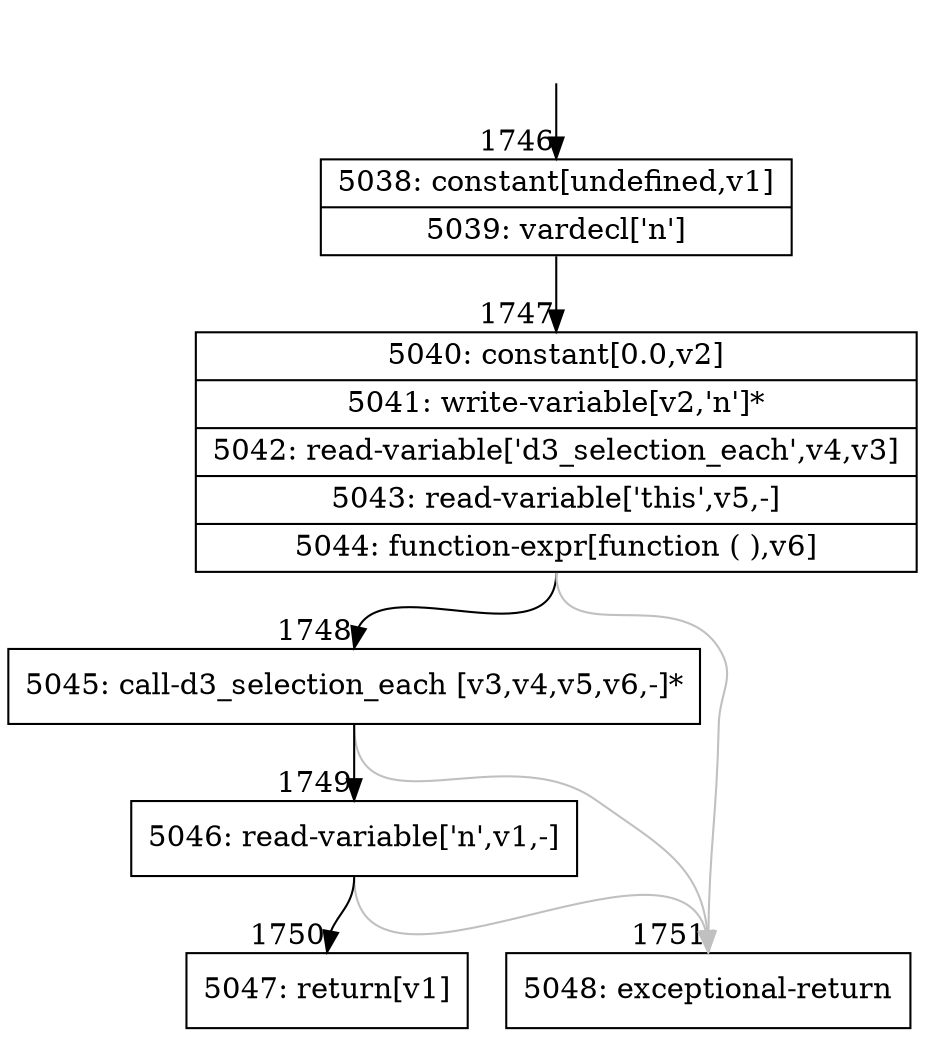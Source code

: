 digraph {
rankdir="TD"
BB_entry170[shape=none,label=""];
BB_entry170 -> BB1746 [tailport=s, headport=n, headlabel="    1746"]
BB1746 [shape=record label="{5038: constant[undefined,v1]|5039: vardecl['n']}" ] 
BB1746 -> BB1747 [tailport=s, headport=n, headlabel="      1747"]
BB1747 [shape=record label="{5040: constant[0.0,v2]|5041: write-variable[v2,'n']*|5042: read-variable['d3_selection_each',v4,v3]|5043: read-variable['this',v5,-]|5044: function-expr[function ( ),v6]}" ] 
BB1747 -> BB1748 [tailport=s, headport=n, headlabel="      1748"]
BB1747 -> BB1751 [tailport=s, headport=n, color=gray, headlabel="      1751"]
BB1748 [shape=record label="{5045: call-d3_selection_each [v3,v4,v5,v6,-]*}" ] 
BB1748 -> BB1749 [tailport=s, headport=n, headlabel="      1749"]
BB1748 -> BB1751 [tailport=s, headport=n, color=gray]
BB1749 [shape=record label="{5046: read-variable['n',v1,-]}" ] 
BB1749 -> BB1750 [tailport=s, headport=n, headlabel="      1750"]
BB1749 -> BB1751 [tailport=s, headport=n, color=gray]
BB1750 [shape=record label="{5047: return[v1]}" ] 
BB1751 [shape=record label="{5048: exceptional-return}" ] 
//#$~ 995
}
